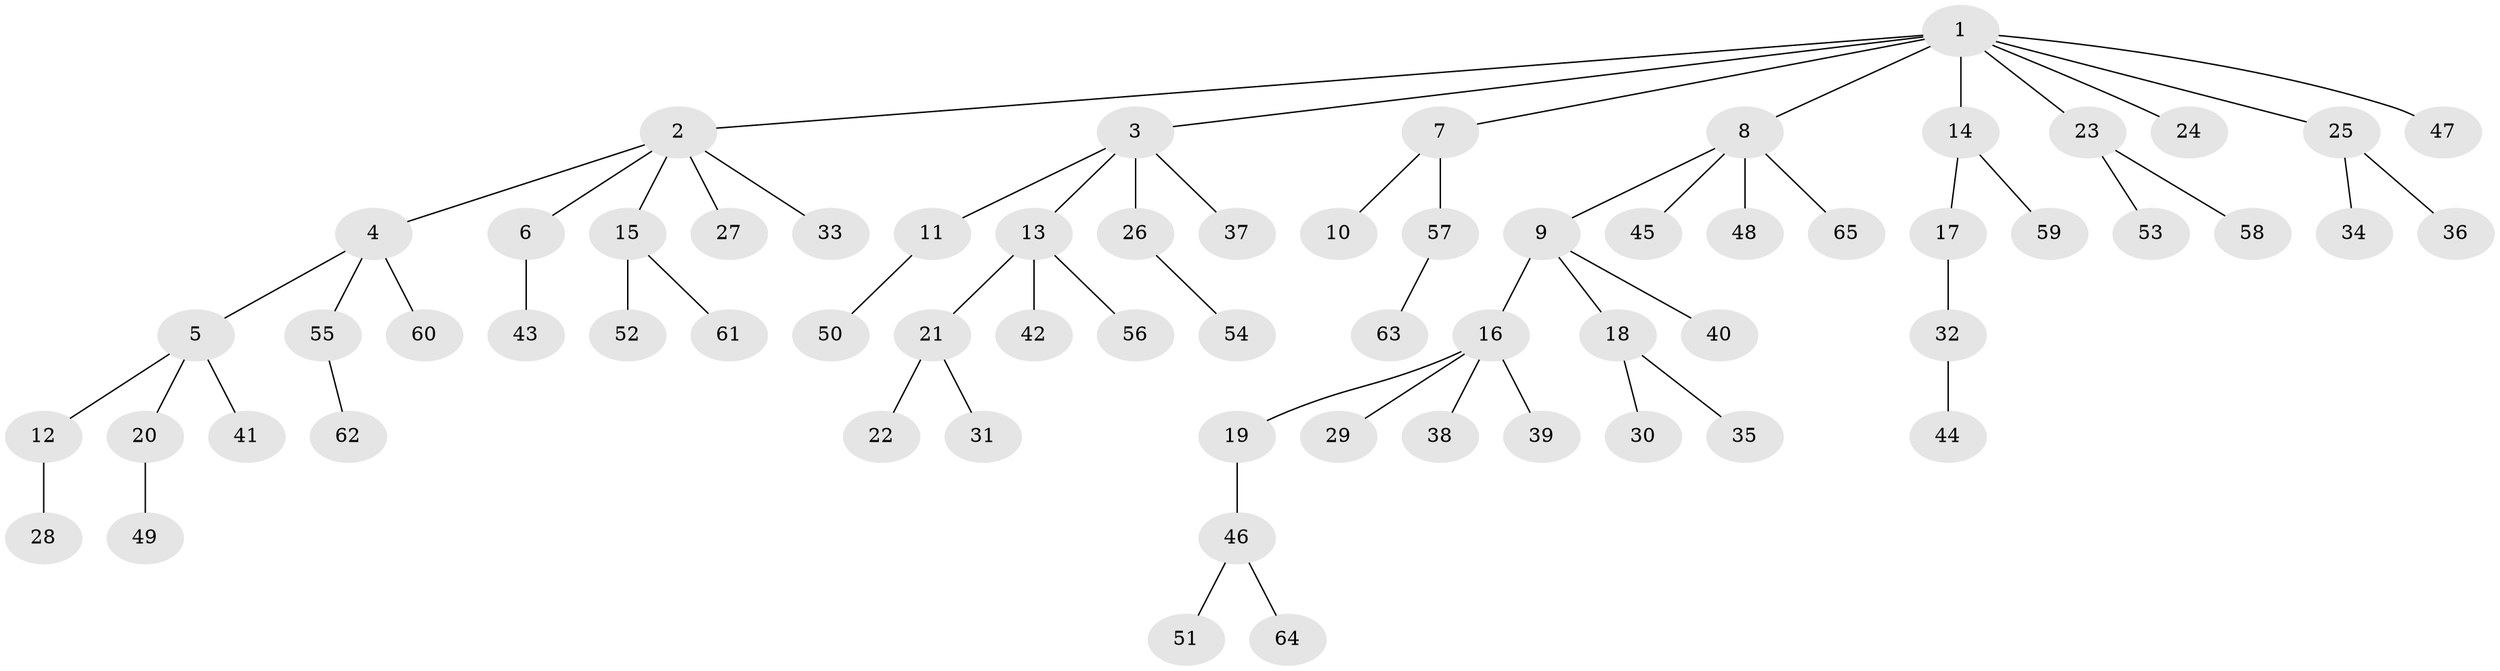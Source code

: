 // coarse degree distribution, {8: 0.022727272727272728, 5: 0.045454545454545456, 6: 0.022727272727272728, 1: 0.6590909090909091, 3: 0.09090909090909091, 7: 0.022727272727272728, 2: 0.11363636363636363, 4: 0.022727272727272728}
// Generated by graph-tools (version 1.1) at 2025/52/02/27/25 19:52:10]
// undirected, 65 vertices, 64 edges
graph export_dot {
graph [start="1"]
  node [color=gray90,style=filled];
  1;
  2;
  3;
  4;
  5;
  6;
  7;
  8;
  9;
  10;
  11;
  12;
  13;
  14;
  15;
  16;
  17;
  18;
  19;
  20;
  21;
  22;
  23;
  24;
  25;
  26;
  27;
  28;
  29;
  30;
  31;
  32;
  33;
  34;
  35;
  36;
  37;
  38;
  39;
  40;
  41;
  42;
  43;
  44;
  45;
  46;
  47;
  48;
  49;
  50;
  51;
  52;
  53;
  54;
  55;
  56;
  57;
  58;
  59;
  60;
  61;
  62;
  63;
  64;
  65;
  1 -- 2;
  1 -- 3;
  1 -- 7;
  1 -- 8;
  1 -- 14;
  1 -- 23;
  1 -- 24;
  1 -- 25;
  1 -- 47;
  2 -- 4;
  2 -- 6;
  2 -- 15;
  2 -- 27;
  2 -- 33;
  3 -- 11;
  3 -- 13;
  3 -- 26;
  3 -- 37;
  4 -- 5;
  4 -- 55;
  4 -- 60;
  5 -- 12;
  5 -- 20;
  5 -- 41;
  6 -- 43;
  7 -- 10;
  7 -- 57;
  8 -- 9;
  8 -- 45;
  8 -- 48;
  8 -- 65;
  9 -- 16;
  9 -- 18;
  9 -- 40;
  11 -- 50;
  12 -- 28;
  13 -- 21;
  13 -- 42;
  13 -- 56;
  14 -- 17;
  14 -- 59;
  15 -- 52;
  15 -- 61;
  16 -- 19;
  16 -- 29;
  16 -- 38;
  16 -- 39;
  17 -- 32;
  18 -- 30;
  18 -- 35;
  19 -- 46;
  20 -- 49;
  21 -- 22;
  21 -- 31;
  23 -- 53;
  23 -- 58;
  25 -- 34;
  25 -- 36;
  26 -- 54;
  32 -- 44;
  46 -- 51;
  46 -- 64;
  55 -- 62;
  57 -- 63;
}
